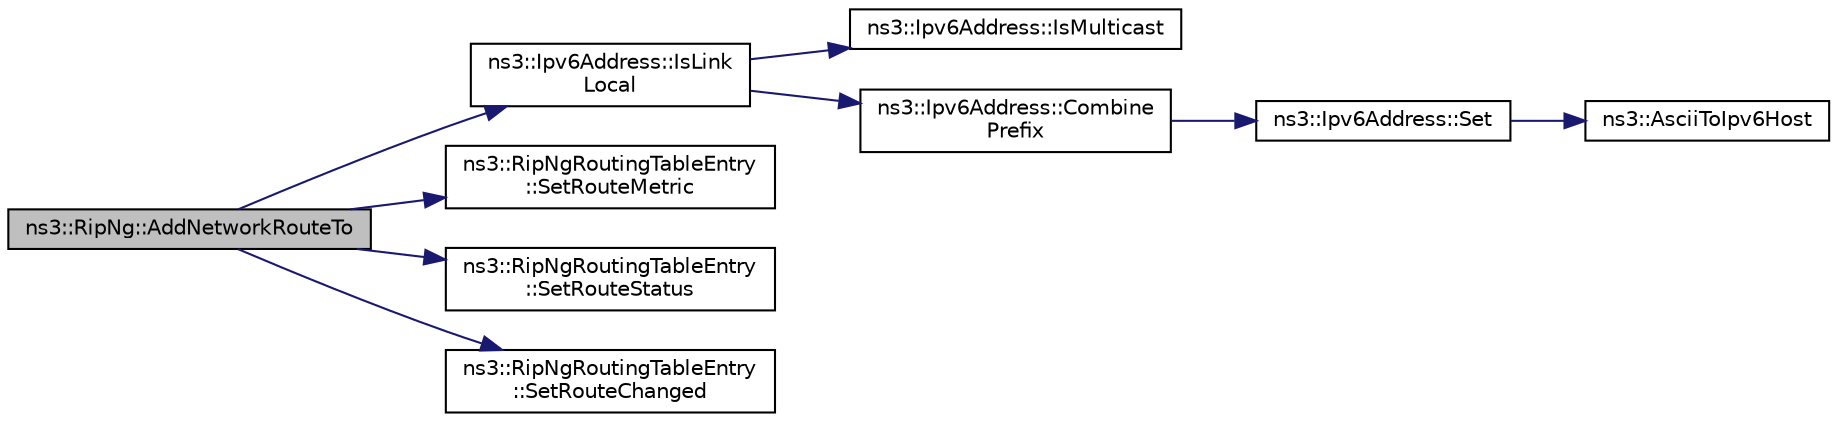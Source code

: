 digraph "ns3::RipNg::AddNetworkRouteTo"
{
  edge [fontname="Helvetica",fontsize="10",labelfontname="Helvetica",labelfontsize="10"];
  node [fontname="Helvetica",fontsize="10",shape=record];
  rankdir="LR";
  Node1 [label="ns3::RipNg::AddNetworkRouteTo",height=0.2,width=0.4,color="black", fillcolor="grey75", style="filled", fontcolor="black"];
  Node1 -> Node2 [color="midnightblue",fontsize="10",style="solid"];
  Node2 [label="ns3::Ipv6Address::IsLink\lLocal",height=0.2,width=0.4,color="black", fillcolor="white", style="filled",URL="$d5/de6/classns3_1_1Ipv6Address.html#a881c3e796e2afdbd49b2ec630ada1126",tooltip="If the IPv6 address is a link-local address (fe80::/64). "];
  Node2 -> Node3 [color="midnightblue",fontsize="10",style="solid"];
  Node3 [label="ns3::Ipv6Address::IsMulticast",height=0.2,width=0.4,color="black", fillcolor="white", style="filled",URL="$d5/de6/classns3_1_1Ipv6Address.html#a0657bb007d3c5618f3f6000b5054df72",tooltip="If the IPv6 address is multicast (ff00::/8). "];
  Node2 -> Node4 [color="midnightblue",fontsize="10",style="solid"];
  Node4 [label="ns3::Ipv6Address::Combine\lPrefix",height=0.2,width=0.4,color="black", fillcolor="white", style="filled",URL="$d5/de6/classns3_1_1Ipv6Address.html#a91f6e8c6a3020d592f45b8e33a79070f",tooltip="Combine this address with a prefix. "];
  Node4 -> Node5 [color="midnightblue",fontsize="10",style="solid"];
  Node5 [label="ns3::Ipv6Address::Set",height=0.2,width=0.4,color="black", fillcolor="white", style="filled",URL="$d5/de6/classns3_1_1Ipv6Address.html#aa5566a72cd0db41ef149a444977b6d7f",tooltip="Sets an Ipv6Address by parsing the input C-string. "];
  Node5 -> Node6 [color="midnightblue",fontsize="10",style="solid"];
  Node6 [label="ns3::AsciiToIpv6Host",height=0.2,width=0.4,color="black", fillcolor="white", style="filled",URL="$d7/d2e/namespacens3.html#aba8266b47e04689cbaa4d1c34e68fedf",tooltip="Convert an IPv6 C-string into a 128-bit representation. "];
  Node1 -> Node7 [color="midnightblue",fontsize="10",style="solid"];
  Node7 [label="ns3::RipNgRoutingTableEntry\l::SetRouteMetric",height=0.2,width=0.4,color="black", fillcolor="white", style="filled",URL="$d7/dae/classns3_1_1RipNgRoutingTableEntry.html#aa9cb450cdb14d6890ce3693ca0c15f88",tooltip="Set the route metric. "];
  Node1 -> Node8 [color="midnightblue",fontsize="10",style="solid"];
  Node8 [label="ns3::RipNgRoutingTableEntry\l::SetRouteStatus",height=0.2,width=0.4,color="black", fillcolor="white", style="filled",URL="$d7/dae/classns3_1_1RipNgRoutingTableEntry.html#affacfc33b16857b44b03ba9352fd214b",tooltip="Set the route status. "];
  Node1 -> Node9 [color="midnightblue",fontsize="10",style="solid"];
  Node9 [label="ns3::RipNgRoutingTableEntry\l::SetRouteChanged",height=0.2,width=0.4,color="black", fillcolor="white", style="filled",URL="$d7/dae/classns3_1_1RipNgRoutingTableEntry.html#adc76e692e8dcf59a417c24cc18ccff09",tooltip="Set the route as changed. "];
}
